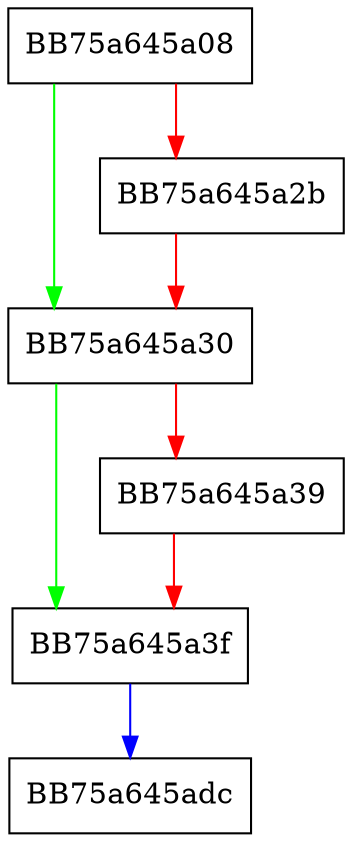 digraph CreateInstance {
  node [shape="box"];
  graph [splines=ortho];
  BB75a645a08 -> BB75a645a30 [color="green"];
  BB75a645a08 -> BB75a645a2b [color="red"];
  BB75a645a2b -> BB75a645a30 [color="red"];
  BB75a645a30 -> BB75a645a3f [color="green"];
  BB75a645a30 -> BB75a645a39 [color="red"];
  BB75a645a39 -> BB75a645a3f [color="red"];
  BB75a645a3f -> BB75a645adc [color="blue"];
}